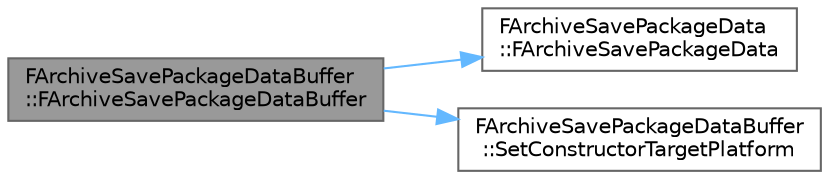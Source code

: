 digraph "FArchiveSavePackageDataBuffer::FArchiveSavePackageDataBuffer"
{
 // INTERACTIVE_SVG=YES
 // LATEX_PDF_SIZE
  bgcolor="transparent";
  edge [fontname=Helvetica,fontsize=10,labelfontname=Helvetica,labelfontsize=10];
  node [fontname=Helvetica,fontsize=10,shape=box,height=0.2,width=0.4];
  rankdir="LR";
  Node1 [id="Node000001",label="FArchiveSavePackageDataBuffer\l::FArchiveSavePackageDataBuffer",height=0.2,width=0.4,color="gray40", fillcolor="grey60", style="filled", fontcolor="black",tooltip=" "];
  Node1 -> Node2 [id="edge1_Node000001_Node000002",color="steelblue1",style="solid",tooltip=" "];
  Node2 [id="Node000002",label="FArchiveSavePackageData\l::FArchiveSavePackageData",height=0.2,width=0.4,color="grey40", fillcolor="white", style="filled",URL="$d6/d2e/structFArchiveSavePackageData.html#a346a9578f0acd94ec5633ed729cfda7a",tooltip=" "];
  Node1 -> Node3 [id="edge2_Node000001_Node000003",color="steelblue1",style="solid",tooltip=" "];
  Node3 [id="Node000003",label="FArchiveSavePackageDataBuffer\l::SetConstructorTargetPlatform",height=0.2,width=0.4,color="grey40", fillcolor="white", style="filled",URL="$dd/dea/structFArchiveSavePackageDataBuffer.html#ae95758e04fa687dbd5f2a06a726add67",tooltip=" "];
}

